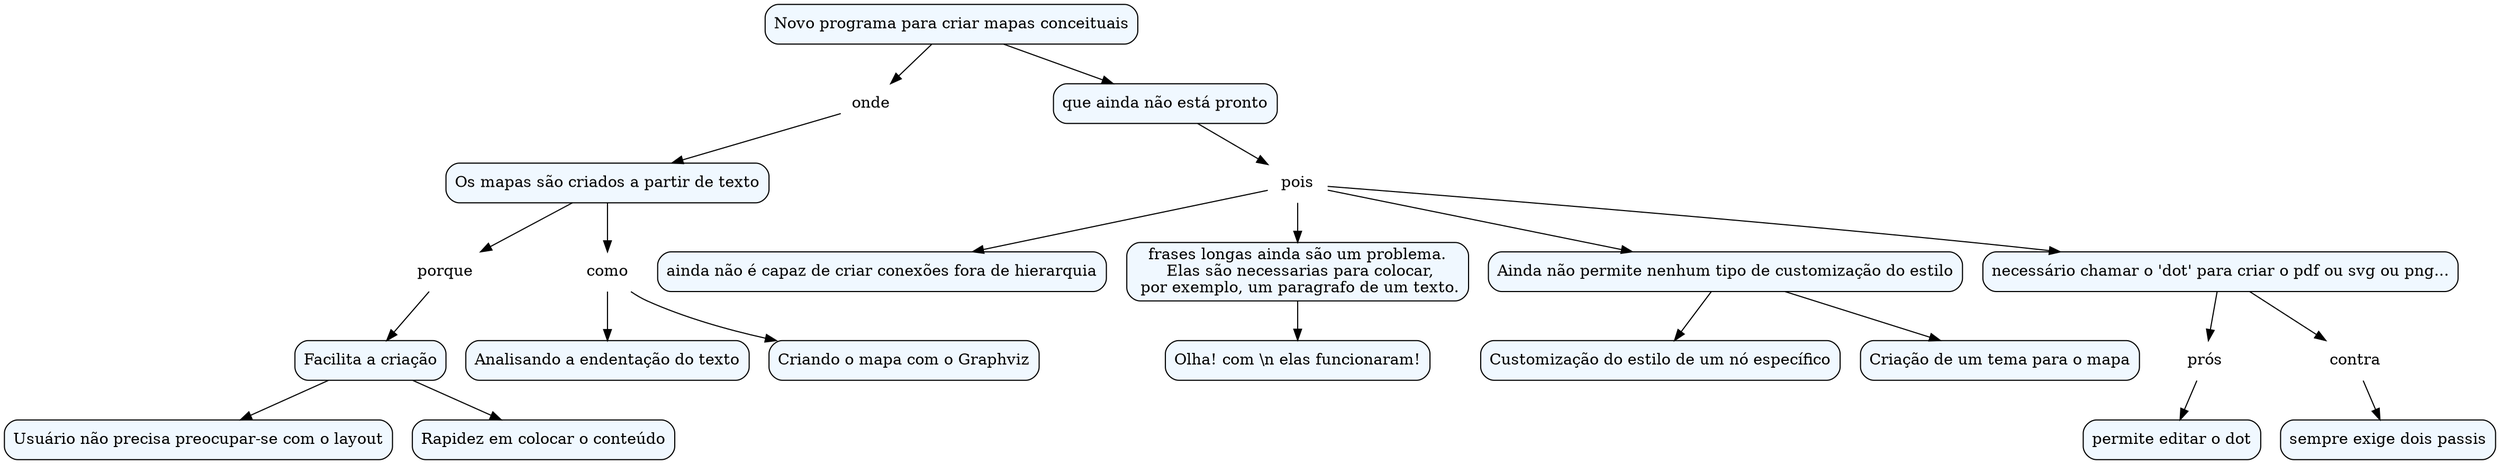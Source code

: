 digraph G {
	node_2->node_3;
	node_2->node_7;
	node_4->node_5;
	node_4->node_6;
	node_7->node_8;
	node_7->node_9;
	node_11->node_12;
	node_11->node_13;
	node_11->node_15;
	node_11->node_18;
	node_13->node_14;
	node_18->node_19;
	node_18->node_21;
	node_19->node_20;
	node_21->node_22;
	node_0->node_1;
	node_0->node_10;
	node_1->node_2;
	node_3->node_4;
	node_10->node_11;
	node_15->node_16;
	node_15->node_17;
	node_0 [ fillcolor=aliceblue, label="Novo programa para criar mapas conceituais", shape=box, style="rounded,filled" ];
	node_1 [ label="onde", shape=plaintext ];
	node_10 [ fillcolor=aliceblue, label="que ainda não está pronto", shape=box, style="rounded,filled" ];
	node_11 [ label="pois", shape=plaintext ];
	node_12 [ fillcolor=aliceblue, label="ainda não é capaz de criar conexões fora de hierarquia", shape=box, style="rounded,filled" ];
	node_13 [ fillcolor=aliceblue, label="frases longas ainda são um problema.\n Elas são necessarias para colocar,\n por exemplo, um paragrafo de um texto.", shape=box, style="rounded,filled" ];
	node_14 [ fillcolor=aliceblue, label="Olha! com \\n elas funcionaram!", shape=box, style="rounded,filled" ];
	node_15 [ fillcolor=aliceblue, label="Ainda não permite nenhum tipo de customização do estilo", shape=box, style="rounded,filled" ];
	node_16 [ fillcolor=aliceblue, label="Customização do estilo de um nó específico", shape=box, style="rounded,filled" ];
	node_17 [ fillcolor=aliceblue, label="Criação de um tema para o mapa", shape=box, style="rounded,filled" ];
	node_18 [ fillcolor=aliceblue, label="necessário chamar o 'dot' para criar o pdf ou svg ou png...", shape=box, style="rounded,filled" ];
	node_19 [ label="prós", shape=plaintext ];
	node_2 [ fillcolor=aliceblue, label="Os mapas são criados a partir de texto", shape=box, style="rounded,filled" ];
	node_20 [ fillcolor=aliceblue, label="permite editar o dot", shape=box, style="rounded,filled" ];
	node_21 [ label="contra", shape=plaintext ];
	node_22 [ fillcolor=aliceblue, label="sempre exige dois passis", shape=box, style="rounded,filled" ];
	node_3 [ label="porque", shape=plaintext ];
	node_4 [ fillcolor=aliceblue, label="Facilita a criação", shape=box, style="rounded,filled" ];
	node_5 [ fillcolor=aliceblue, label="Usuário não precisa preocupar-se com o layout", shape=box, style="rounded,filled" ];
	node_6 [ fillcolor=aliceblue, label="Rapidez em colocar o conteúdo", shape=box, style="rounded,filled" ];
	node_7 [ label="como", shape=plaintext ];
	node_8 [ fillcolor=aliceblue, label="Analisando a endentação do texto", shape=box, style="rounded,filled" ];
	node_9 [ fillcolor=aliceblue, label="Criando o mapa com o Graphviz", shape=box, style="rounded,filled" ];

}

